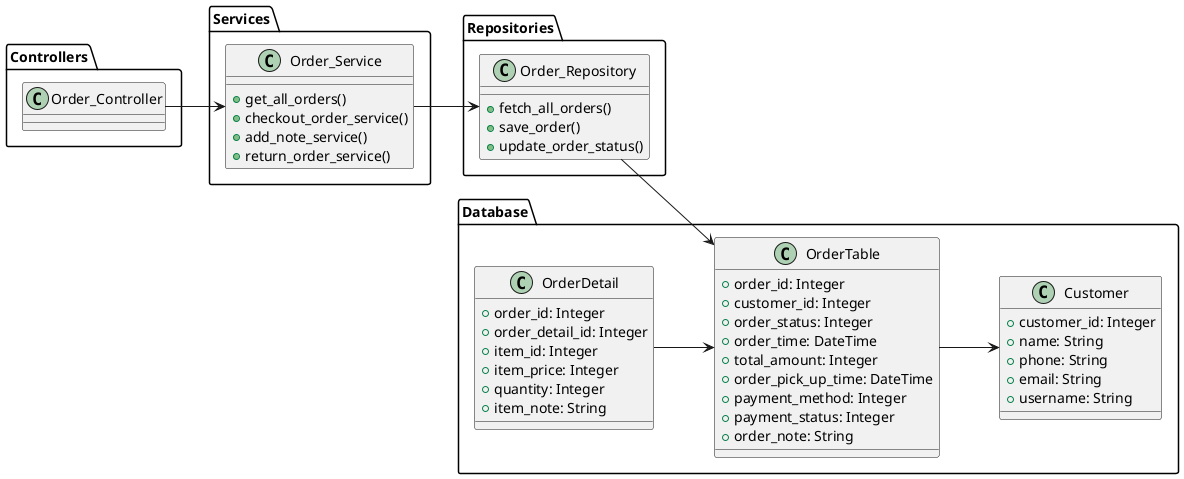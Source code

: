 ' 訂單模組類別圖
@startuml Order_Module
left to right direction

package "Controllers" {
    class Order_Controller
}

package "Services" {
    class Order_Service {
        +get_all_orders()
        +checkout_order_service()
        +add_note_service()
        +return_order_service()
    }
}

package "Repositories" {
    class Order_Repository {
        +fetch_all_orders()
        +save_order()
        +update_order_status()
    }
}

package "Database" {
    class OrderTable {
        +order_id: Integer
        +customer_id: Integer
        +order_status: Integer
        +order_time: DateTime
        +total_amount: Integer
        +order_pick_up_time: DateTime
        +payment_method: Integer
        +payment_status: Integer
        +order_note: String
    }
    class OrderDetail {
        +order_id: Integer
        +order_detail_id: Integer
        +item_id: Integer
        +item_price: Integer
        +quantity: Integer
        +item_note: String
    }
    class Customer {
        +customer_id: Integer
        +name: String
        +phone: String
        +email: String
        +username: String
    }
}

Order_Controller --> Order_Service
Order_Service --> Order_Repository
Order_Repository --> OrderTable
OrderTable --> Customer
OrderDetail --> OrderTable

@enduml